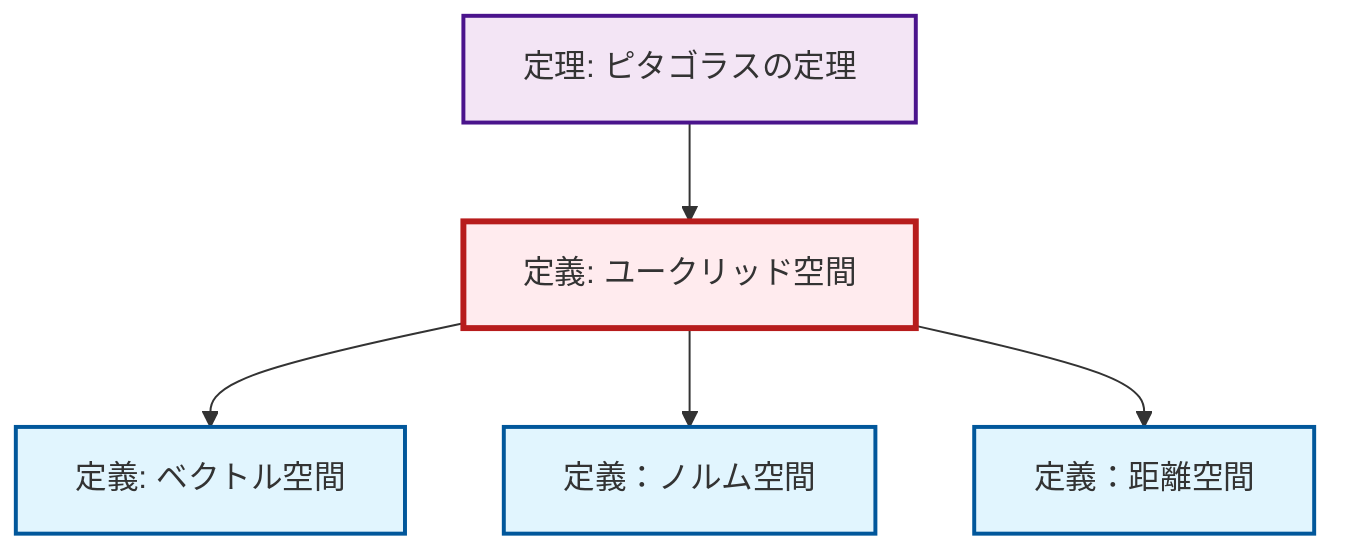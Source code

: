 graph TD
    classDef definition fill:#e1f5fe,stroke:#01579b,stroke-width:2px
    classDef theorem fill:#f3e5f5,stroke:#4a148c,stroke-width:2px
    classDef axiom fill:#fff3e0,stroke:#e65100,stroke-width:2px
    classDef example fill:#e8f5e9,stroke:#1b5e20,stroke-width:2px
    classDef current fill:#ffebee,stroke:#b71c1c,stroke-width:3px
    def-vector-space["定義: ベクトル空間"]:::definition
    def-metric-space["定義：距離空間"]:::definition
    def-normed-vector-space["定義：ノルム空間"]:::definition
    thm-pythagorean["定理: ピタゴラスの定理"]:::theorem
    def-euclidean-space["定義: ユークリッド空間"]:::definition
    thm-pythagorean --> def-euclidean-space
    def-euclidean-space --> def-vector-space
    def-euclidean-space --> def-normed-vector-space
    def-euclidean-space --> def-metric-space
    class def-euclidean-space current